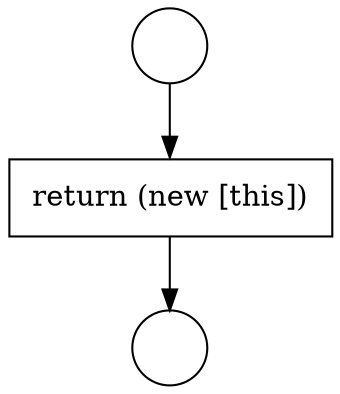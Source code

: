 digraph {
  node9912 [shape=circle label=" " color="black" fillcolor="white" style=filled]
  node9914 [shape=none, margin=0, label=<<font color="black">
    <table border="0" cellborder="1" cellspacing="0" cellpadding="10">
      <tr><td align="left">return (new [this])</td></tr>
    </table>
  </font>> color="black" fillcolor="white" style=filled]
  node9913 [shape=circle label=" " color="black" fillcolor="white" style=filled]
  node9912 -> node9914 [ color="black"]
  node9914 -> node9913 [ color="black"]
}
